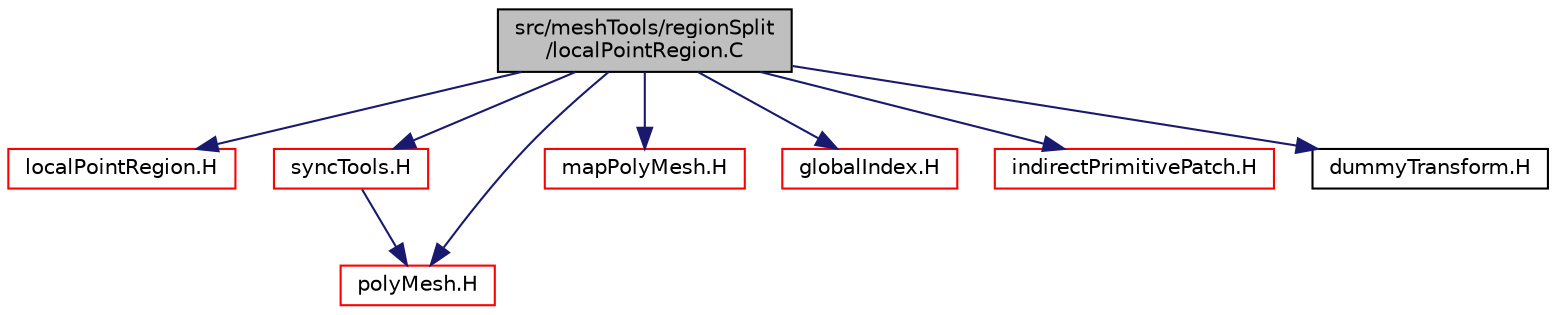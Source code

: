 digraph "src/meshTools/regionSplit/localPointRegion.C"
{
  bgcolor="transparent";
  edge [fontname="Helvetica",fontsize="10",labelfontname="Helvetica",labelfontsize="10"];
  node [fontname="Helvetica",fontsize="10",shape=record];
  Node1 [label="src/meshTools/regionSplit\l/localPointRegion.C",height=0.2,width=0.4,color="black", fillcolor="grey75", style="filled", fontcolor="black"];
  Node1 -> Node2 [color="midnightblue",fontsize="10",style="solid",fontname="Helvetica"];
  Node2 [label="localPointRegion.H",height=0.2,width=0.4,color="red",URL="$a07498.html"];
  Node1 -> Node3 [color="midnightblue",fontsize="10",style="solid",fontname="Helvetica"];
  Node3 [label="syncTools.H",height=0.2,width=0.4,color="red",URL="$a08848.html"];
  Node3 -> Node4 [color="midnightblue",fontsize="10",style="solid",fontname="Helvetica"];
  Node4 [label="polyMesh.H",height=0.2,width=0.4,color="red",URL="$a08802.html"];
  Node1 -> Node4 [color="midnightblue",fontsize="10",style="solid",fontname="Helvetica"];
  Node1 -> Node5 [color="midnightblue",fontsize="10",style="solid",fontname="Helvetica"];
  Node5 [label="mapPolyMesh.H",height=0.2,width=0.4,color="red",URL="$a08791.html"];
  Node1 -> Node6 [color="midnightblue",fontsize="10",style="solid",fontname="Helvetica"];
  Node6 [label="globalIndex.H",height=0.2,width=0.4,color="red",URL="$a08766.html"];
  Node1 -> Node7 [color="midnightblue",fontsize="10",style="solid",fontname="Helvetica"];
  Node7 [label="indirectPrimitivePatch.H",height=0.2,width=0.4,color="red",URL="$a08908.html"];
  Node1 -> Node8 [color="midnightblue",fontsize="10",style="solid",fontname="Helvetica"];
  Node8 [label="dummyTransform.H",height=0.2,width=0.4,color="black",URL="$a08846.html",tooltip="Dummy transform to be used with syncTools. "];
}
